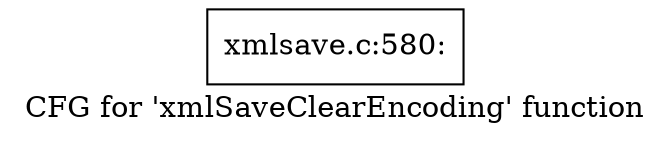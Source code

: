 digraph "CFG for 'xmlSaveClearEncoding' function" {
	label="CFG for 'xmlSaveClearEncoding' function";

	Node0x57f4010 [shape=record,label="{xmlsave.c:580:}"];
}
